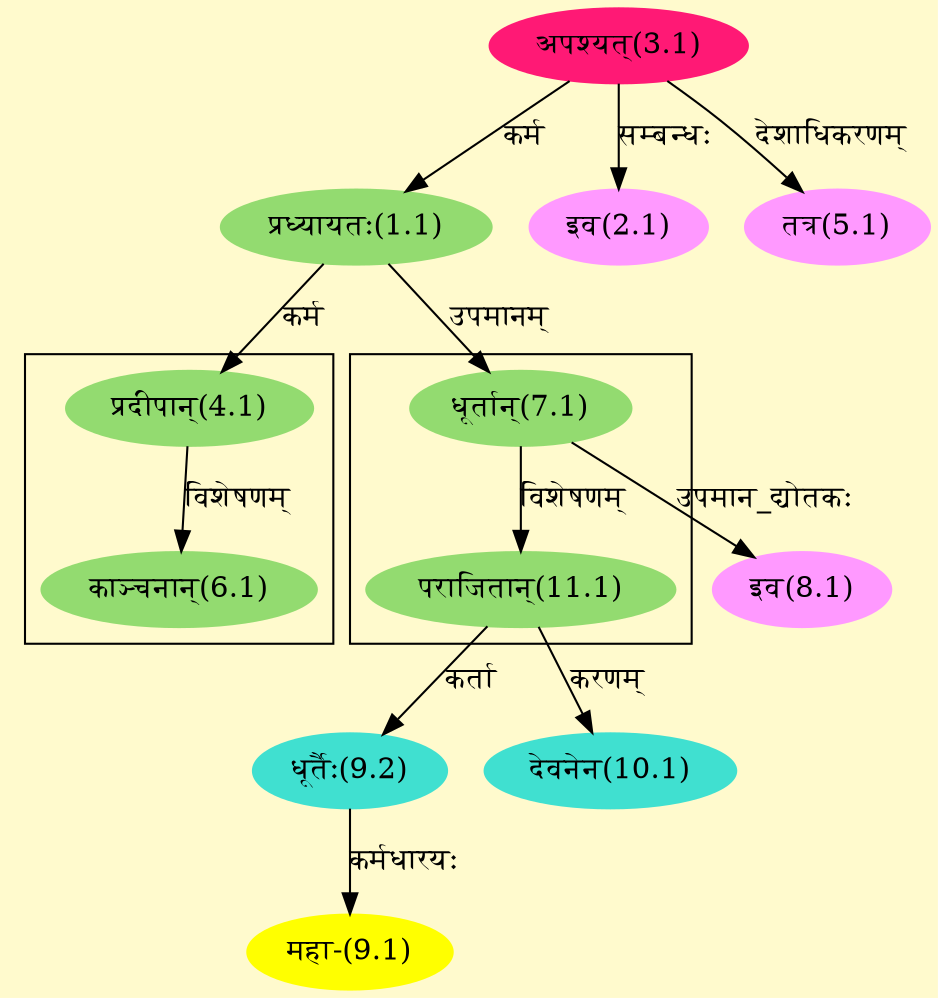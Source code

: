 digraph G{
rankdir=BT;
 compound=true;
 bgcolor="lemonchiffon1";

subgraph cluster_1{
Node6_1 [style=filled, color="#93DB70" label = "काञ्चनान्(6.1)"]
Node4_1 [style=filled, color="#93DB70" label = "प्रदीपान्(4.1)"]

}

subgraph cluster_2{
Node11_1 [style=filled, color="#93DB70" label = "पराजितान्(11.1)"]
Node7_1 [style=filled, color="#93DB70" label = "धूर्तान्(7.1)"]

}
Node1_1 [style=filled, color="#93DB70" label = "प्रध्यायतः(1.1)"]
Node3_1 [style=filled, color="#FF1975" label = "अपश्यत्(3.1)"]
Node2_1 [style=filled, color="#FF99FF" label = "इव(2.1)"]
Node [style=filled, color="" label = "()"]
Node4_1 [style=filled, color="#93DB70" label = "प्रदीपान्(4.1)"]
Node5_1 [style=filled, color="#FF99FF" label = "तत्र(5.1)"]
Node7_1 [style=filled, color="#93DB70" label = "धूर्तान्(7.1)"]
Node8_1 [style=filled, color="#FF99FF" label = "इव(8.1)"]
Node9_1 [style=filled, color="#FFFF00" label = "महा-(9.1)"]
Node9_2 [style=filled, color="#40E0D0" label = "धूर्तैः(9.2)"]
Node11_1 [style=filled, color="#93DB70" label = "पराजितान्(11.1)"]
Node10_1 [style=filled, color="#40E0D0" label = "देवनेन(10.1)"]
/* Start of Relations section */

Node1_1 -> Node3_1 [  label="कर्म"  dir="back" ]
Node2_1 -> Node3_1 [  label="सम्बन्धः"  dir="back" ]
Node4_1 -> Node1_1 [  label="कर्म"  dir="back" ]
Node5_1 -> Node3_1 [  label="देशाधिकरणम्"  dir="back" ]
Node6_1 -> Node4_1 [  label="विशेषणम्"  dir="back" ]
Node7_1 -> Node1_1 [  label="उपमानम्"  dir="back" ]
Node8_1 -> Node7_1 [  label="उपमान_द्योतकः"  dir="back" ]
Node9_1 -> Node9_2 [  label="कर्मधारयः"  dir="back" ]
Node9_2 -> Node11_1 [  label="कर्ता"  dir="back" ]
Node10_1 -> Node11_1 [  label="करणम्"  dir="back" ]
Node11_1 -> Node7_1 [  label="विशेषणम्"  dir="back" ]
}
